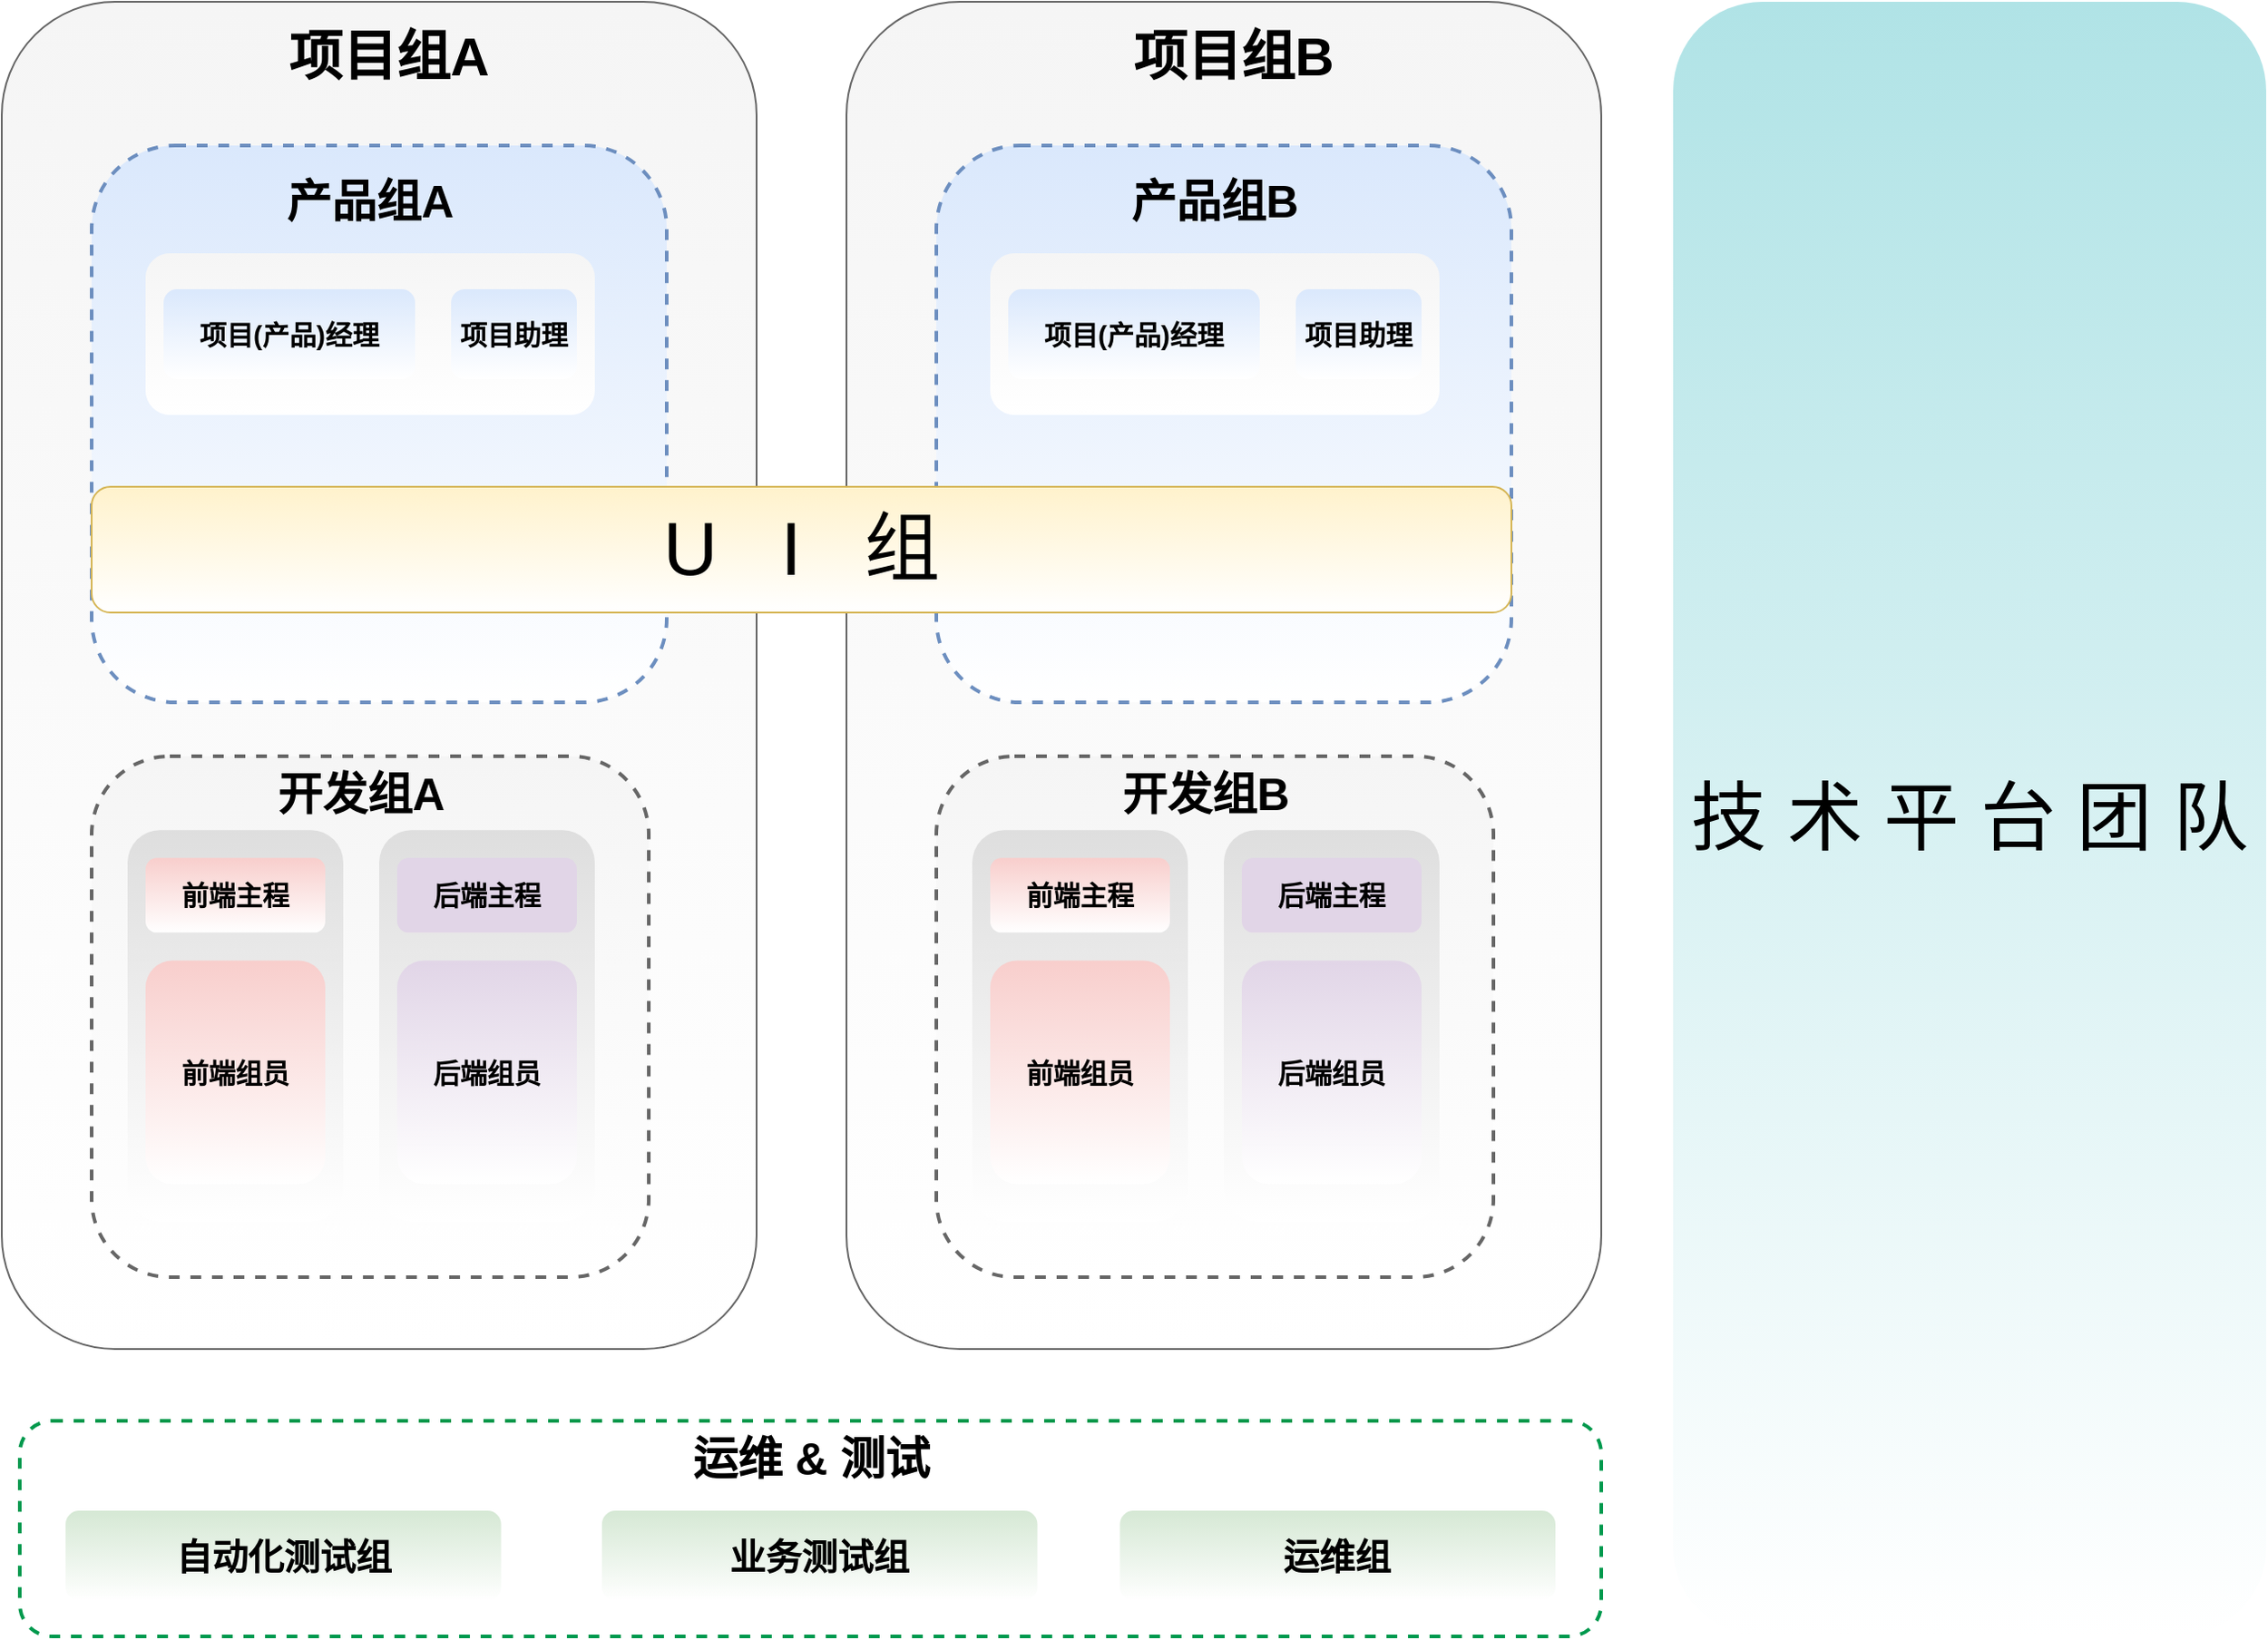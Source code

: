 <mxfile version="15.0.3" type="github">
  <diagram id="Rj9fW2TbAk-QOheyP9d9" name="第 1 页">
    <mxGraphModel dx="2062" dy="1177" grid="1" gridSize="10" guides="1" tooltips="1" connect="1" arrows="1" fold="1" page="1" pageScale="1" pageWidth="827" pageHeight="1169" math="0" shadow="0">
      <root>
        <mxCell id="0" />
        <mxCell id="1" parent="0" />
        <mxCell id="RlPlBZCllbLlyT69JNLf-29" value="" style="group" vertex="1" connectable="0" parent="1">
          <mxGeometry x="40" y="1000" width="880" height="120" as="geometry" />
        </mxCell>
        <mxCell id="RlPlBZCllbLlyT69JNLf-24" value="" style="rounded=1;whiteSpace=wrap;html=1;dashed=1;strokeWidth=2;gradientColor=#ffffff;strokeColor=#00994D;" vertex="1" parent="RlPlBZCllbLlyT69JNLf-29">
          <mxGeometry width="880.0" height="120" as="geometry" />
        </mxCell>
        <mxCell id="RlPlBZCllbLlyT69JNLf-25" value="&lt;span style=&quot;font-size: 25px&quot;&gt;&lt;b&gt;运维 &amp;amp; 测试&lt;/b&gt;&lt;/span&gt;" style="text;html=1;strokeColor=none;fillColor=none;align=center;verticalAlign=middle;whiteSpace=wrap;rounded=0;dashed=1;" vertex="1" parent="RlPlBZCllbLlyT69JNLf-29">
          <mxGeometry x="299.71" y="10" width="280.58" height="20" as="geometry" />
        </mxCell>
        <mxCell id="RlPlBZCllbLlyT69JNLf-26" value="&lt;font size=&quot;1&quot;&gt;&lt;b style=&quot;font-size: 20px&quot;&gt;自动化测试组&lt;/b&gt;&lt;/font&gt;" style="rounded=1;whiteSpace=wrap;html=1;strokeWidth=1;fillColor=#d5e8d4;gradientColor=#ffffff;strokeColor=none;" vertex="1" parent="RlPlBZCllbLlyT69JNLf-29">
          <mxGeometry x="25.507" y="50" width="242.319" height="50" as="geometry" />
        </mxCell>
        <mxCell id="RlPlBZCllbLlyT69JNLf-27" value="&lt;span style=&quot;font-size: 20px&quot;&gt;&lt;b&gt;业务测试组&lt;/b&gt;&lt;/span&gt;" style="rounded=1;whiteSpace=wrap;html=1;strokeWidth=1;fillColor=#d5e8d4;gradientColor=#ffffff;strokeColor=none;" vertex="1" parent="RlPlBZCllbLlyT69JNLf-29">
          <mxGeometry x="323.942" y="50" width="242.319" height="50" as="geometry" />
        </mxCell>
        <mxCell id="RlPlBZCllbLlyT69JNLf-28" value="&lt;span style=&quot;font-size: 20px&quot;&gt;&lt;b&gt;运维组&lt;/b&gt;&lt;/span&gt;" style="rounded=1;whiteSpace=wrap;html=1;strokeWidth=1;fillColor=#d5e8d4;gradientColor=#ffffff;strokeColor=none;" vertex="1" parent="RlPlBZCllbLlyT69JNLf-29">
          <mxGeometry x="612.174" y="50" width="242.319" height="50" as="geometry" />
        </mxCell>
        <mxCell id="RlPlBZCllbLlyT69JNLf-30" value="&lt;span style=&quot;font-size: 42px&quot;&gt;技 术 平 台 团 队&lt;/span&gt;" style="rounded=1;whiteSpace=wrap;html=1;fillColor=#b0e3e6;gradientColor=#ffffff;strokeColor=none;" vertex="1" parent="1">
          <mxGeometry x="960" y="210" width="330" height="910" as="geometry" />
        </mxCell>
        <mxCell id="RlPlBZCllbLlyT69JNLf-39" value="" style="group" vertex="1" connectable="0" parent="1">
          <mxGeometry x="30" y="210" width="420" height="750" as="geometry" />
        </mxCell>
        <mxCell id="RlPlBZCllbLlyT69JNLf-37" value="" style="rounded=1;whiteSpace=wrap;html=1;strokeWidth=1;fillColor=#f5f5f5;strokeColor=#666666;fontColor=#333333;gradientColor=#ffffff;" vertex="1" parent="RlPlBZCllbLlyT69JNLf-39">
          <mxGeometry width="420" height="750" as="geometry" />
        </mxCell>
        <mxCell id="RlPlBZCllbLlyT69JNLf-22" value="" style="rounded=1;whiteSpace=wrap;html=1;dashed=1;strokeWidth=2;strokeColor=#6c8ebf;fillColor=#dae8fc;gradientColor=#ffffff;" vertex="1" parent="RlPlBZCllbLlyT69JNLf-39">
          <mxGeometry x="50" y="80" width="320" height="310" as="geometry" />
        </mxCell>
        <mxCell id="RlPlBZCllbLlyT69JNLf-23" value="&lt;span style=&quot;font-size: 25px&quot;&gt;&lt;b&gt;产品组A&lt;/b&gt;&lt;/span&gt;" style="text;html=1;strokeColor=none;fillColor=none;align=center;verticalAlign=middle;whiteSpace=wrap;rounded=0;dashed=1;" vertex="1" parent="RlPlBZCllbLlyT69JNLf-39">
          <mxGeometry x="95" y="100" width="220" height="20" as="geometry" />
        </mxCell>
        <mxCell id="RlPlBZCllbLlyT69JNLf-36" value="" style="group" vertex="1" connectable="0" parent="RlPlBZCllbLlyT69JNLf-39">
          <mxGeometry x="50" y="420" width="310" height="290" as="geometry" />
        </mxCell>
        <mxCell id="RlPlBZCllbLlyT69JNLf-17" value="" style="rounded=1;whiteSpace=wrap;html=1;dashed=1;strokeColor=#666666;strokeWidth=2;fillColor=#f5f5f5;fontColor=#333333;gradientColor=#ffffff;" vertex="1" parent="RlPlBZCllbLlyT69JNLf-36">
          <mxGeometry width="310" height="290" as="geometry" />
        </mxCell>
        <mxCell id="RlPlBZCllbLlyT69JNLf-13" value="" style="group" vertex="1" connectable="0" parent="RlPlBZCllbLlyT69JNLf-36">
          <mxGeometry x="160" y="41.111" width="120" height="217.778" as="geometry" />
        </mxCell>
        <mxCell id="RlPlBZCllbLlyT69JNLf-32" value="" style="rounded=1;whiteSpace=wrap;html=1;gradientColor=#ffffff;fillColor=#DEDEDE;strokeColor=none;" vertex="1" parent="RlPlBZCllbLlyT69JNLf-13">
          <mxGeometry x="-140" width="120" height="217.778" as="geometry" />
        </mxCell>
        <mxCell id="RlPlBZCllbLlyT69JNLf-14" value="" style="rounded=1;whiteSpace=wrap;html=1;gradientColor=#ffffff;strokeColor=none;fillColor=#DEDEDE;" vertex="1" parent="RlPlBZCllbLlyT69JNLf-13">
          <mxGeometry width="120" height="217.778" as="geometry" />
        </mxCell>
        <mxCell id="RlPlBZCllbLlyT69JNLf-15" value="&lt;b&gt;&lt;font style=&quot;font-size: 15px&quot;&gt;后端主程&lt;/font&gt;&lt;/b&gt;" style="rounded=1;whiteSpace=wrap;html=1;fillColor=#e1d5e7;strokeColor=none;" vertex="1" parent="RlPlBZCllbLlyT69JNLf-13">
          <mxGeometry x="10" y="15.556" width="100" height="41.481" as="geometry" />
        </mxCell>
        <mxCell id="RlPlBZCllbLlyT69JNLf-16" value="&lt;b&gt;&lt;font style=&quot;font-size: 15px&quot;&gt;后端组员&lt;/font&gt;&lt;/b&gt;" style="rounded=1;whiteSpace=wrap;html=1;fillColor=#e1d5e7;gradientColor=#ffffff;strokeColor=none;" vertex="1" parent="RlPlBZCllbLlyT69JNLf-13">
          <mxGeometry x="10" y="72.593" width="100" height="124.444" as="geometry" />
        </mxCell>
        <mxCell id="RlPlBZCllbLlyT69JNLf-33" value="&lt;b&gt;&lt;font style=&quot;font-size: 15px&quot;&gt;前端主程&lt;/font&gt;&lt;/b&gt;" style="rounded=1;whiteSpace=wrap;html=1;fillColor=#f8cecc;gradientColor=#ffffff;strokeColor=none;" vertex="1" parent="RlPlBZCllbLlyT69JNLf-13">
          <mxGeometry x="-130" y="15.556" width="100" height="41.481" as="geometry" />
        </mxCell>
        <mxCell id="RlPlBZCllbLlyT69JNLf-34" value="&lt;b&gt;&lt;font style=&quot;font-size: 15px&quot;&gt;前端组员&lt;/font&gt;&lt;/b&gt;" style="rounded=1;whiteSpace=wrap;html=1;fillColor=#f8cecc;gradientColor=#ffffff;strokeColor=none;" vertex="1" parent="RlPlBZCllbLlyT69JNLf-13">
          <mxGeometry x="-130" y="72.593" width="100" height="124.444" as="geometry" />
        </mxCell>
        <mxCell id="RlPlBZCllbLlyT69JNLf-20" value="&lt;b style=&quot;font-size: 25px&quot;&gt;开发组A&lt;/b&gt;" style="text;html=1;strokeColor=none;fillColor=none;align=center;verticalAlign=middle;whiteSpace=wrap;rounded=0;dashed=1;" vertex="1" parent="RlPlBZCllbLlyT69JNLf-36">
          <mxGeometry x="40" y="10" width="220" height="20" as="geometry" />
        </mxCell>
        <mxCell id="RlPlBZCllbLlyT69JNLf-38" value="&lt;font style=&quot;font-size: 30px&quot;&gt;&lt;b&gt;项目组A&lt;/b&gt;&lt;/font&gt;" style="text;html=1;strokeColor=none;fillColor=none;align=center;verticalAlign=middle;whiteSpace=wrap;rounded=0;" vertex="1" parent="RlPlBZCllbLlyT69JNLf-39">
          <mxGeometry x="152.5" y="20" width="125" height="20" as="geometry" />
        </mxCell>
        <mxCell id="RlPlBZCllbLlyT69JNLf-6" value="" style="group" vertex="1" connectable="0" parent="RlPlBZCllbLlyT69JNLf-39">
          <mxGeometry x="80" y="140" width="250" height="90" as="geometry" />
        </mxCell>
        <mxCell id="RlPlBZCllbLlyT69JNLf-5" value="" style="rounded=1;whiteSpace=wrap;html=1;fillColor=#f5f5f5;fontColor=#333333;gradientColor=#ffffff;strokeColor=none;" vertex="1" parent="RlPlBZCllbLlyT69JNLf-6">
          <mxGeometry width="250" height="90" as="geometry" />
        </mxCell>
        <mxCell id="RlPlBZCllbLlyT69JNLf-1" value="&lt;font style=&quot;font-size: 15px&quot;&gt;&lt;b&gt;项目(产品)经理&lt;/b&gt;&lt;/font&gt;" style="rounded=1;whiteSpace=wrap;html=1;fillColor=#dae8fc;gradientColor=#ffffff;strokeColor=none;" vertex="1" parent="RlPlBZCllbLlyT69JNLf-6">
          <mxGeometry x="10" y="20" width="140" height="50" as="geometry" />
        </mxCell>
        <mxCell id="RlPlBZCllbLlyT69JNLf-2" value="&lt;span style=&quot;font-size: 15px&quot;&gt;&lt;b&gt;项目助理&lt;/b&gt;&lt;/span&gt;" style="rounded=1;whiteSpace=wrap;html=1;fillColor=#dae8fc;gradientColor=#ffffff;strokeColor=none;" vertex="1" parent="RlPlBZCllbLlyT69JNLf-6">
          <mxGeometry x="170" y="20" width="70" height="50" as="geometry" />
        </mxCell>
        <mxCell id="RlPlBZCllbLlyT69JNLf-40" value="" style="group" vertex="1" connectable="0" parent="1">
          <mxGeometry x="500" y="210" width="420" height="750" as="geometry" />
        </mxCell>
        <mxCell id="RlPlBZCllbLlyT69JNLf-41" value="" style="rounded=1;whiteSpace=wrap;html=1;strokeWidth=1;fillColor=#f5f5f5;strokeColor=#666666;fontColor=#333333;gradientColor=#ffffff;" vertex="1" parent="RlPlBZCllbLlyT69JNLf-40">
          <mxGeometry width="420" height="750" as="geometry" />
        </mxCell>
        <mxCell id="RlPlBZCllbLlyT69JNLf-42" value="" style="rounded=1;whiteSpace=wrap;html=1;dashed=1;strokeWidth=2;strokeColor=#6c8ebf;fillColor=#dae8fc;gradientColor=#ffffff;" vertex="1" parent="RlPlBZCllbLlyT69JNLf-40">
          <mxGeometry x="50" y="80" width="320" height="310" as="geometry" />
        </mxCell>
        <mxCell id="RlPlBZCllbLlyT69JNLf-47" value="&lt;span style=&quot;font-size: 25px&quot;&gt;&lt;b&gt;产品组B&lt;/b&gt;&lt;/span&gt;" style="text;html=1;strokeColor=none;fillColor=none;align=center;verticalAlign=middle;whiteSpace=wrap;rounded=0;dashed=1;" vertex="1" parent="RlPlBZCllbLlyT69JNLf-40">
          <mxGeometry x="95" y="100" width="220" height="20" as="geometry" />
        </mxCell>
        <mxCell id="RlPlBZCllbLlyT69JNLf-48" value="" style="group" vertex="1" connectable="0" parent="RlPlBZCllbLlyT69JNLf-40">
          <mxGeometry x="50" y="420" width="310" height="290" as="geometry" />
        </mxCell>
        <mxCell id="RlPlBZCllbLlyT69JNLf-49" value="" style="rounded=1;whiteSpace=wrap;html=1;dashed=1;strokeColor=#666666;strokeWidth=2;fillColor=#f5f5f5;fontColor=#333333;gradientColor=#ffffff;" vertex="1" parent="RlPlBZCllbLlyT69JNLf-48">
          <mxGeometry width="310" height="290" as="geometry" />
        </mxCell>
        <mxCell id="RlPlBZCllbLlyT69JNLf-50" value="" style="group" vertex="1" connectable="0" parent="RlPlBZCllbLlyT69JNLf-48">
          <mxGeometry x="160" y="41.111" width="120" height="217.778" as="geometry" />
        </mxCell>
        <mxCell id="RlPlBZCllbLlyT69JNLf-51" value="" style="rounded=1;whiteSpace=wrap;html=1;gradientColor=#ffffff;fillColor=#DEDEDE;strokeColor=none;" vertex="1" parent="RlPlBZCllbLlyT69JNLf-50">
          <mxGeometry x="-140" width="120" height="217.778" as="geometry" />
        </mxCell>
        <mxCell id="RlPlBZCllbLlyT69JNLf-52" value="" style="rounded=1;whiteSpace=wrap;html=1;gradientColor=#ffffff;strokeColor=none;fillColor=#DEDEDE;" vertex="1" parent="RlPlBZCllbLlyT69JNLf-50">
          <mxGeometry width="120" height="217.778" as="geometry" />
        </mxCell>
        <mxCell id="RlPlBZCllbLlyT69JNLf-53" value="&lt;b&gt;&lt;font style=&quot;font-size: 15px&quot;&gt;后端主程&lt;/font&gt;&lt;/b&gt;" style="rounded=1;whiteSpace=wrap;html=1;fillColor=#e1d5e7;strokeColor=none;" vertex="1" parent="RlPlBZCllbLlyT69JNLf-50">
          <mxGeometry x="10" y="15.556" width="100" height="41.481" as="geometry" />
        </mxCell>
        <mxCell id="RlPlBZCllbLlyT69JNLf-54" value="&lt;b&gt;&lt;font style=&quot;font-size: 15px&quot;&gt;后端组员&lt;/font&gt;&lt;/b&gt;" style="rounded=1;whiteSpace=wrap;html=1;fillColor=#e1d5e7;gradientColor=#ffffff;strokeColor=none;" vertex="1" parent="RlPlBZCllbLlyT69JNLf-50">
          <mxGeometry x="10" y="72.593" width="100" height="124.444" as="geometry" />
        </mxCell>
        <mxCell id="RlPlBZCllbLlyT69JNLf-55" value="&lt;b&gt;&lt;font style=&quot;font-size: 15px&quot;&gt;前端主程&lt;/font&gt;&lt;/b&gt;" style="rounded=1;whiteSpace=wrap;html=1;fillColor=#f8cecc;gradientColor=#ffffff;strokeColor=none;" vertex="1" parent="RlPlBZCllbLlyT69JNLf-50">
          <mxGeometry x="-130" y="15.556" width="100" height="41.481" as="geometry" />
        </mxCell>
        <mxCell id="RlPlBZCllbLlyT69JNLf-56" value="&lt;b&gt;&lt;font style=&quot;font-size: 15px&quot;&gt;前端组员&lt;/font&gt;&lt;/b&gt;" style="rounded=1;whiteSpace=wrap;html=1;fillColor=#f8cecc;gradientColor=#ffffff;strokeColor=none;" vertex="1" parent="RlPlBZCllbLlyT69JNLf-50">
          <mxGeometry x="-130" y="72.593" width="100" height="124.444" as="geometry" />
        </mxCell>
        <mxCell id="RlPlBZCllbLlyT69JNLf-57" value="&lt;b style=&quot;font-size: 25px&quot;&gt;开发组B&lt;/b&gt;" style="text;html=1;strokeColor=none;fillColor=none;align=center;verticalAlign=middle;whiteSpace=wrap;rounded=0;dashed=1;" vertex="1" parent="RlPlBZCllbLlyT69JNLf-48">
          <mxGeometry x="40" y="10" width="220" height="20" as="geometry" />
        </mxCell>
        <mxCell id="RlPlBZCllbLlyT69JNLf-58" value="&lt;font style=&quot;font-size: 30px&quot;&gt;&lt;b&gt;项目组B&lt;/b&gt;&lt;/font&gt;" style="text;html=1;strokeColor=none;fillColor=none;align=center;verticalAlign=middle;whiteSpace=wrap;rounded=0;" vertex="1" parent="RlPlBZCllbLlyT69JNLf-40">
          <mxGeometry x="152.5" y="20" width="125" height="20" as="geometry" />
        </mxCell>
        <mxCell id="RlPlBZCllbLlyT69JNLf-43" value="" style="group" vertex="1" connectable="0" parent="RlPlBZCllbLlyT69JNLf-40">
          <mxGeometry x="80" y="140" width="250" height="90" as="geometry" />
        </mxCell>
        <mxCell id="RlPlBZCllbLlyT69JNLf-44" value="" style="rounded=1;whiteSpace=wrap;html=1;fillColor=#f5f5f5;fontColor=#333333;gradientColor=#ffffff;strokeColor=none;" vertex="1" parent="RlPlBZCllbLlyT69JNLf-43">
          <mxGeometry width="250" height="90" as="geometry" />
        </mxCell>
        <mxCell id="RlPlBZCllbLlyT69JNLf-45" value="&lt;font style=&quot;font-size: 15px&quot;&gt;&lt;b&gt;项目(产品)经理&lt;/b&gt;&lt;/font&gt;" style="rounded=1;whiteSpace=wrap;html=1;fillColor=#dae8fc;gradientColor=#ffffff;strokeColor=none;" vertex="1" parent="RlPlBZCllbLlyT69JNLf-43">
          <mxGeometry x="10" y="20" width="140" height="50" as="geometry" />
        </mxCell>
        <mxCell id="RlPlBZCllbLlyT69JNLf-46" value="&lt;span style=&quot;font-size: 15px&quot;&gt;&lt;b&gt;项目助理&lt;/b&gt;&lt;/span&gt;" style="rounded=1;whiteSpace=wrap;html=1;fillColor=#dae8fc;gradientColor=#ffffff;strokeColor=none;" vertex="1" parent="RlPlBZCllbLlyT69JNLf-43">
          <mxGeometry x="170" y="20" width="70" height="50" as="geometry" />
        </mxCell>
        <mxCell id="RlPlBZCllbLlyT69JNLf-7" value="&lt;font style=&quot;font-size: 42px&quot;&gt;U&amp;nbsp; &amp;nbsp;I&amp;nbsp; &amp;nbsp;组&lt;/font&gt;" style="rounded=1;whiteSpace=wrap;html=1;fillColor=#fff2cc;strokeColor=#d6b656;gradientColor=#ffffff;" vertex="1" parent="RlPlBZCllbLlyT69JNLf-40">
          <mxGeometry x="-420" y="270" width="790" height="70" as="geometry" />
        </mxCell>
      </root>
    </mxGraphModel>
  </diagram>
</mxfile>
